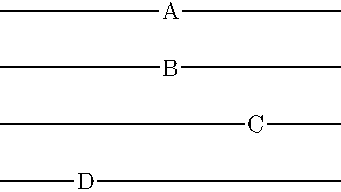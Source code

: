 size(0,0);
path line=(0,0)--(6cm,0);
transform T=shift(0,-cm);

draw(Label("A",align=Center,filltype=UnFill), line);
draw(Label("B",UnFill), T*line, Center);
draw(Label("C",align=Center,position=Relative(.75),UnFill), T^2*line);
draw(Label("D",position=Relative(.25),UnFill), align=Center, T^3*line);
